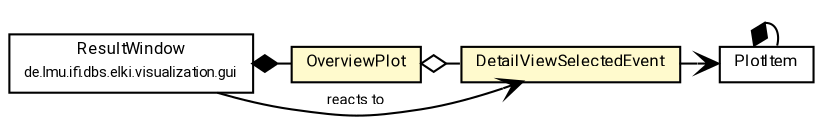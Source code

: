 #!/usr/local/bin/dot
#
# Class diagram 
# Generated by UMLGraph version R5_7_2-60-g0e99a6 (http://www.spinellis.gr/umlgraph/)
#

digraph G {
	graph [fontnames="svg"]
	edge [fontname="Roboto",fontsize=7,labelfontname="Roboto",labelfontsize=7,color="black"];
	node [fontname="Roboto",fontcolor="black",fontsize=8,shape=plaintext,margin=0,width=0,height=0];
	nodesep=0.15;
	ranksep=0.25;
	rankdir=LR;
	// de.lmu.ifi.dbs.elki.visualization.gui.ResultWindow
	c3280020 [label=<<table title="de.lmu.ifi.dbs.elki.visualization.gui.ResultWindow" border="0" cellborder="1" cellspacing="0" cellpadding="2" href="../ResultWindow.html" target="_parent">
		<tr><td><table border="0" cellspacing="0" cellpadding="1">
		<tr><td align="center" balign="center"> <font face="Roboto">ResultWindow</font> </td></tr>
		<tr><td align="center" balign="center"> <font face="Roboto" point-size="7.0">de.lmu.ifi.dbs.elki.visualization.gui</font> </td></tr>
		</table></td></tr>
		</table>>, URL="../ResultWindow.html"];
	// de.lmu.ifi.dbs.elki.visualization.gui.overview.OverviewPlot
	c3280023 [label=<<table title="de.lmu.ifi.dbs.elki.visualization.gui.overview.OverviewPlot" border="0" cellborder="1" cellspacing="0" cellpadding="2" bgcolor="LemonChiffon" href="OverviewPlot.html" target="_parent">
		<tr><td><table border="0" cellspacing="0" cellpadding="1">
		<tr><td align="center" balign="center"> <font face="Roboto">OverviewPlot</font> </td></tr>
		</table></td></tr>
		</table>>, URL="OverviewPlot.html"];
	// de.lmu.ifi.dbs.elki.visualization.gui.overview.PlotItem
	c3280025 [label=<<table title="de.lmu.ifi.dbs.elki.visualization.gui.overview.PlotItem" border="0" cellborder="1" cellspacing="0" cellpadding="2" href="PlotItem.html" target="_parent">
		<tr><td><table border="0" cellspacing="0" cellpadding="1">
		<tr><td align="center" balign="center"> <font face="Roboto">PlotItem</font> </td></tr>
		</table></td></tr>
		</table>>, URL="PlotItem.html"];
	// de.lmu.ifi.dbs.elki.visualization.gui.overview.DetailViewSelectedEvent
	c3280028 [label=<<table title="de.lmu.ifi.dbs.elki.visualization.gui.overview.DetailViewSelectedEvent" border="0" cellborder="1" cellspacing="0" cellpadding="2" bgcolor="lemonChiffon" href="DetailViewSelectedEvent.html" target="_parent">
		<tr><td><table border="0" cellspacing="0" cellpadding="1">
		<tr><td align="center" balign="center"> <font face="Roboto">DetailViewSelectedEvent</font> </td></tr>
		</table></td></tr>
		</table>>, URL="DetailViewSelectedEvent.html"];
	// de.lmu.ifi.dbs.elki.visualization.gui.ResultWindow composed de.lmu.ifi.dbs.elki.visualization.gui.overview.OverviewPlot
	c3280020 -> c3280023 [arrowhead=none,arrowtail=diamond,dir=back,weight=6];
	// de.lmu.ifi.dbs.elki.visualization.gui.ResultWindow navassoc de.lmu.ifi.dbs.elki.visualization.gui.overview.DetailViewSelectedEvent
	c3280020 -> c3280028 [arrowhead=open,weight=1,label="reacts to"];
	// de.lmu.ifi.dbs.elki.visualization.gui.overview.OverviewPlot has de.lmu.ifi.dbs.elki.visualization.gui.overview.DetailViewSelectedEvent
	c3280023 -> c3280028 [arrowhead=none,arrowtail=ediamond,dir=back,weight=4];
	// de.lmu.ifi.dbs.elki.visualization.gui.overview.PlotItem composed de.lmu.ifi.dbs.elki.visualization.gui.overview.PlotItem
	c3280025 -> c3280025 [arrowhead=none,arrowtail=diamond,dir=back,weight=6];
	// de.lmu.ifi.dbs.elki.visualization.gui.overview.DetailViewSelectedEvent navassoc de.lmu.ifi.dbs.elki.visualization.gui.overview.PlotItem
	c3280028 -> c3280025 [arrowhead=open,weight=1];
}

